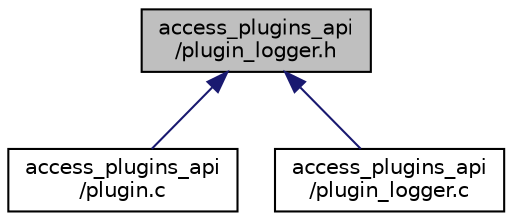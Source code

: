 digraph "access_plugins_api/plugin_logger.h"
{
  edge [fontname="Helvetica",fontsize="10",labelfontname="Helvetica",labelfontsize="10"];
  node [fontname="Helvetica",fontsize="10",shape=record];
  Node2 [label="access_plugins_api\l/plugin_logger.h",height=0.2,width=0.4,color="black", fillcolor="grey75", style="filled", fontcolor="black"];
  Node2 -> Node3 [dir="back",color="midnightblue",fontsize="10",style="solid",fontname="Helvetica"];
  Node3 [label="access_plugins_api\l/plugin.c",height=0.2,width=0.4,color="black", fillcolor="white", style="filled",URL="$plugin_8c.html"];
  Node2 -> Node4 [dir="back",color="midnightblue",fontsize="10",style="solid",fontname="Helvetica"];
  Node4 [label="access_plugins_api\l/plugin_logger.c",height=0.2,width=0.4,color="black", fillcolor="white", style="filled",URL="$plugin__logger_8c.html"];
}
